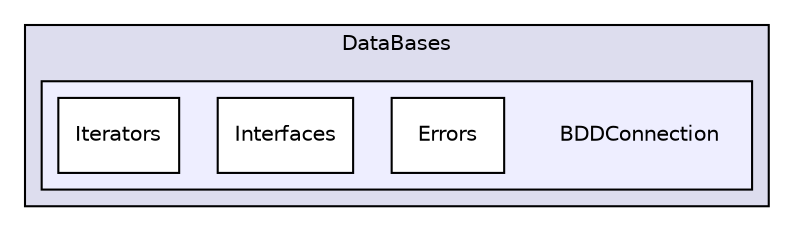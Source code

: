 digraph G {
  compound=true
  node [ fontsize=10, fontname="Helvetica"];
  edge [ labelfontsize=9, labelfontname="Helvetica"];
  subgraph clusterdir_db2e8d01823769e14136967d46751eae {
    graph [ bgcolor="#ddddee", pencolor="black", label="DataBases" fontname="Helvetica", fontsize=10, URL="dir_db2e8d01823769e14136967d46751eae.html"]
  subgraph clusterdir_5c0f70233e8f3c453351b91336041c13 {
    graph [ bgcolor="#eeeeff", pencolor="black", label="" URL="dir_5c0f70233e8f3c453351b91336041c13.html"];
    dir_5c0f70233e8f3c453351b91336041c13 [shape=plaintext label="BDDConnection"];
    dir_0aa75695d258a9d436c63fc1c019bb4e [shape=box label="Errors" color="black" fillcolor="white" style="filled" URL="dir_0aa75695d258a9d436c63fc1c019bb4e.html"];
    dir_b28084a9f75deed5943a5548352aaf48 [shape=box label="Interfaces" color="black" fillcolor="white" style="filled" URL="dir_b28084a9f75deed5943a5548352aaf48.html"];
    dir_5700f4ef4dffeecd4e56554c97ffeab4 [shape=box label="Iterators" color="black" fillcolor="white" style="filled" URL="dir_5700f4ef4dffeecd4e56554c97ffeab4.html"];
  }
  }
}
